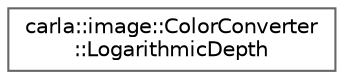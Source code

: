 digraph "类继承关系图"
{
 // INTERACTIVE_SVG=YES
 // LATEX_PDF_SIZE
  bgcolor="transparent";
  edge [fontname=Helvetica,fontsize=10,labelfontname=Helvetica,labelfontsize=10];
  node [fontname=Helvetica,fontsize=10,shape=box,height=0.2,width=0.4];
  rankdir="LR";
  Node0 [id="Node000000",label="carla::image::ColorConverter\l::LogarithmicDepth",height=0.2,width=0.4,color="grey40", fillcolor="white", style="filled",URL="$d0/dfe/structcarla_1_1image_1_1ColorConverter_1_1LogarithmicDepth.html",tooltip=" "];
}
